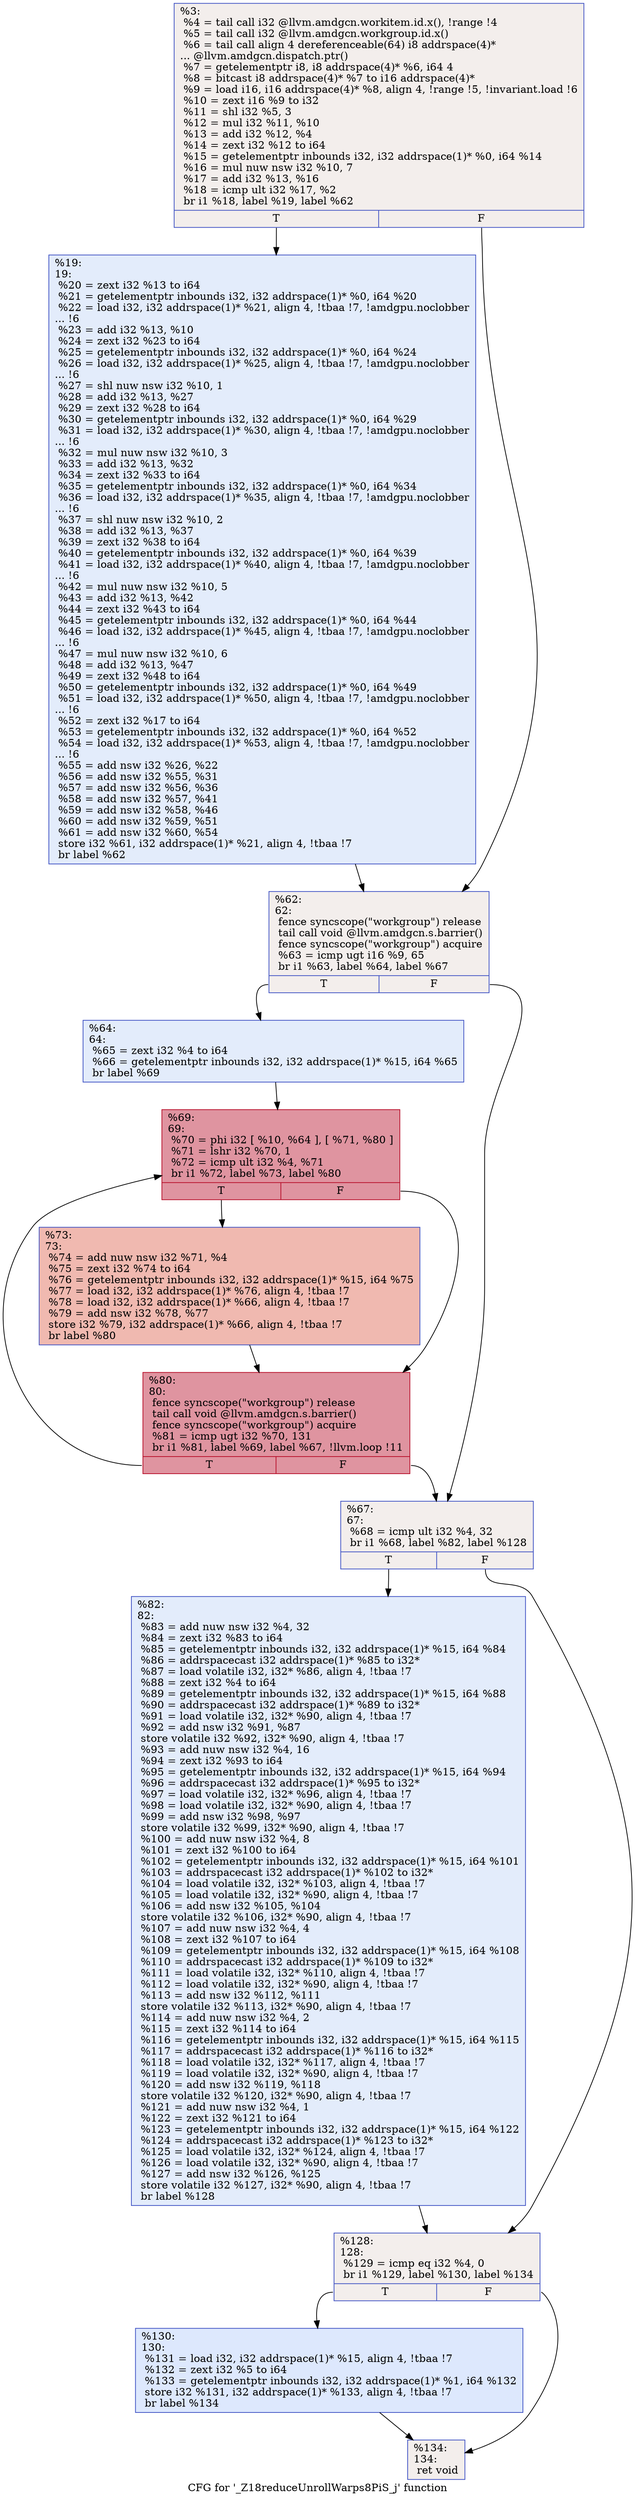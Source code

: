 digraph "CFG for '_Z18reduceUnrollWarps8PiS_j' function" {
	label="CFG for '_Z18reduceUnrollWarps8PiS_j' function";

	Node0x63cf8c0 [shape=record,color="#3d50c3ff", style=filled, fillcolor="#e3d9d370",label="{%3:\l  %4 = tail call i32 @llvm.amdgcn.workitem.id.x(), !range !4\l  %5 = tail call i32 @llvm.amdgcn.workgroup.id.x()\l  %6 = tail call align 4 dereferenceable(64) i8 addrspace(4)*\l... @llvm.amdgcn.dispatch.ptr()\l  %7 = getelementptr i8, i8 addrspace(4)* %6, i64 4\l  %8 = bitcast i8 addrspace(4)* %7 to i16 addrspace(4)*\l  %9 = load i16, i16 addrspace(4)* %8, align 4, !range !5, !invariant.load !6\l  %10 = zext i16 %9 to i32\l  %11 = shl i32 %5, 3\l  %12 = mul i32 %11, %10\l  %13 = add i32 %12, %4\l  %14 = zext i32 %12 to i64\l  %15 = getelementptr inbounds i32, i32 addrspace(1)* %0, i64 %14\l  %16 = mul nuw nsw i32 %10, 7\l  %17 = add i32 %13, %16\l  %18 = icmp ult i32 %17, %2\l  br i1 %18, label %19, label %62\l|{<s0>T|<s1>F}}"];
	Node0x63cf8c0:s0 -> Node0x63d0620;
	Node0x63cf8c0:s1 -> Node0x63d1b90;
	Node0x63d0620 [shape=record,color="#3d50c3ff", style=filled, fillcolor="#bfd3f670",label="{%19:\l19:                                               \l  %20 = zext i32 %13 to i64\l  %21 = getelementptr inbounds i32, i32 addrspace(1)* %0, i64 %20\l  %22 = load i32, i32 addrspace(1)* %21, align 4, !tbaa !7, !amdgpu.noclobber\l... !6\l  %23 = add i32 %13, %10\l  %24 = zext i32 %23 to i64\l  %25 = getelementptr inbounds i32, i32 addrspace(1)* %0, i64 %24\l  %26 = load i32, i32 addrspace(1)* %25, align 4, !tbaa !7, !amdgpu.noclobber\l... !6\l  %27 = shl nuw nsw i32 %10, 1\l  %28 = add i32 %13, %27\l  %29 = zext i32 %28 to i64\l  %30 = getelementptr inbounds i32, i32 addrspace(1)* %0, i64 %29\l  %31 = load i32, i32 addrspace(1)* %30, align 4, !tbaa !7, !amdgpu.noclobber\l... !6\l  %32 = mul nuw nsw i32 %10, 3\l  %33 = add i32 %13, %32\l  %34 = zext i32 %33 to i64\l  %35 = getelementptr inbounds i32, i32 addrspace(1)* %0, i64 %34\l  %36 = load i32, i32 addrspace(1)* %35, align 4, !tbaa !7, !amdgpu.noclobber\l... !6\l  %37 = shl nuw nsw i32 %10, 2\l  %38 = add i32 %13, %37\l  %39 = zext i32 %38 to i64\l  %40 = getelementptr inbounds i32, i32 addrspace(1)* %0, i64 %39\l  %41 = load i32, i32 addrspace(1)* %40, align 4, !tbaa !7, !amdgpu.noclobber\l... !6\l  %42 = mul nuw nsw i32 %10, 5\l  %43 = add i32 %13, %42\l  %44 = zext i32 %43 to i64\l  %45 = getelementptr inbounds i32, i32 addrspace(1)* %0, i64 %44\l  %46 = load i32, i32 addrspace(1)* %45, align 4, !tbaa !7, !amdgpu.noclobber\l... !6\l  %47 = mul nuw nsw i32 %10, 6\l  %48 = add i32 %13, %47\l  %49 = zext i32 %48 to i64\l  %50 = getelementptr inbounds i32, i32 addrspace(1)* %0, i64 %49\l  %51 = load i32, i32 addrspace(1)* %50, align 4, !tbaa !7, !amdgpu.noclobber\l... !6\l  %52 = zext i32 %17 to i64\l  %53 = getelementptr inbounds i32, i32 addrspace(1)* %0, i64 %52\l  %54 = load i32, i32 addrspace(1)* %53, align 4, !tbaa !7, !amdgpu.noclobber\l... !6\l  %55 = add nsw i32 %26, %22\l  %56 = add nsw i32 %55, %31\l  %57 = add nsw i32 %56, %36\l  %58 = add nsw i32 %57, %41\l  %59 = add nsw i32 %58, %46\l  %60 = add nsw i32 %59, %51\l  %61 = add nsw i32 %60, %54\l  store i32 %61, i32 addrspace(1)* %21, align 4, !tbaa !7\l  br label %62\l}"];
	Node0x63d0620 -> Node0x63d1b90;
	Node0x63d1b90 [shape=record,color="#3d50c3ff", style=filled, fillcolor="#e3d9d370",label="{%62:\l62:                                               \l  fence syncscope(\"workgroup\") release\l  tail call void @llvm.amdgcn.s.barrier()\l  fence syncscope(\"workgroup\") acquire\l  %63 = icmp ugt i16 %9, 65\l  br i1 %63, label %64, label %67\l|{<s0>T|<s1>F}}"];
	Node0x63d1b90:s0 -> Node0x63d4870;
	Node0x63d1b90:s1 -> Node0x63d4900;
	Node0x63d4870 [shape=record,color="#3d50c3ff", style=filled, fillcolor="#bfd3f670",label="{%64:\l64:                                               \l  %65 = zext i32 %4 to i64\l  %66 = getelementptr inbounds i32, i32 addrspace(1)* %15, i64 %65\l  br label %69\l}"];
	Node0x63d4870 -> Node0x63d3320;
	Node0x63d4900 [shape=record,color="#3d50c3ff", style=filled, fillcolor="#e3d9d370",label="{%67:\l67:                                               \l  %68 = icmp ult i32 %4, 32\l  br i1 %68, label %82, label %128\l|{<s0>T|<s1>F}}"];
	Node0x63d4900:s0 -> Node0x63d4ee0;
	Node0x63d4900:s1 -> Node0x63d4f30;
	Node0x63d3320 [shape=record,color="#b70d28ff", style=filled, fillcolor="#b70d2870",label="{%69:\l69:                                               \l  %70 = phi i32 [ %10, %64 ], [ %71, %80 ]\l  %71 = lshr i32 %70, 1\l  %72 = icmp ult i32 %4, %71\l  br i1 %72, label %73, label %80\l|{<s0>T|<s1>F}}"];
	Node0x63d3320:s0 -> Node0x63d5300;
	Node0x63d3320:s1 -> Node0x63d50a0;
	Node0x63d5300 [shape=record,color="#3d50c3ff", style=filled, fillcolor="#de614d70",label="{%73:\l73:                                               \l  %74 = add nuw nsw i32 %71, %4\l  %75 = zext i32 %74 to i64\l  %76 = getelementptr inbounds i32, i32 addrspace(1)* %15, i64 %75\l  %77 = load i32, i32 addrspace(1)* %76, align 4, !tbaa !7\l  %78 = load i32, i32 addrspace(1)* %66, align 4, !tbaa !7\l  %79 = add nsw i32 %78, %77\l  store i32 %79, i32 addrspace(1)* %66, align 4, !tbaa !7\l  br label %80\l}"];
	Node0x63d5300 -> Node0x63d50a0;
	Node0x63d50a0 [shape=record,color="#b70d28ff", style=filled, fillcolor="#b70d2870",label="{%80:\l80:                                               \l  fence syncscope(\"workgroup\") release\l  tail call void @llvm.amdgcn.s.barrier()\l  fence syncscope(\"workgroup\") acquire\l  %81 = icmp ugt i32 %70, 131\l  br i1 %81, label %69, label %67, !llvm.loop !11\l|{<s0>T|<s1>F}}"];
	Node0x63d50a0:s0 -> Node0x63d3320;
	Node0x63d50a0:s1 -> Node0x63d4900;
	Node0x63d4ee0 [shape=record,color="#3d50c3ff", style=filled, fillcolor="#bfd3f670",label="{%82:\l82:                                               \l  %83 = add nuw nsw i32 %4, 32\l  %84 = zext i32 %83 to i64\l  %85 = getelementptr inbounds i32, i32 addrspace(1)* %15, i64 %84\l  %86 = addrspacecast i32 addrspace(1)* %85 to i32*\l  %87 = load volatile i32, i32* %86, align 4, !tbaa !7\l  %88 = zext i32 %4 to i64\l  %89 = getelementptr inbounds i32, i32 addrspace(1)* %15, i64 %88\l  %90 = addrspacecast i32 addrspace(1)* %89 to i32*\l  %91 = load volatile i32, i32* %90, align 4, !tbaa !7\l  %92 = add nsw i32 %91, %87\l  store volatile i32 %92, i32* %90, align 4, !tbaa !7\l  %93 = add nuw nsw i32 %4, 16\l  %94 = zext i32 %93 to i64\l  %95 = getelementptr inbounds i32, i32 addrspace(1)* %15, i64 %94\l  %96 = addrspacecast i32 addrspace(1)* %95 to i32*\l  %97 = load volatile i32, i32* %96, align 4, !tbaa !7\l  %98 = load volatile i32, i32* %90, align 4, !tbaa !7\l  %99 = add nsw i32 %98, %97\l  store volatile i32 %99, i32* %90, align 4, !tbaa !7\l  %100 = add nuw nsw i32 %4, 8\l  %101 = zext i32 %100 to i64\l  %102 = getelementptr inbounds i32, i32 addrspace(1)* %15, i64 %101\l  %103 = addrspacecast i32 addrspace(1)* %102 to i32*\l  %104 = load volatile i32, i32* %103, align 4, !tbaa !7\l  %105 = load volatile i32, i32* %90, align 4, !tbaa !7\l  %106 = add nsw i32 %105, %104\l  store volatile i32 %106, i32* %90, align 4, !tbaa !7\l  %107 = add nuw nsw i32 %4, 4\l  %108 = zext i32 %107 to i64\l  %109 = getelementptr inbounds i32, i32 addrspace(1)* %15, i64 %108\l  %110 = addrspacecast i32 addrspace(1)* %109 to i32*\l  %111 = load volatile i32, i32* %110, align 4, !tbaa !7\l  %112 = load volatile i32, i32* %90, align 4, !tbaa !7\l  %113 = add nsw i32 %112, %111\l  store volatile i32 %113, i32* %90, align 4, !tbaa !7\l  %114 = add nuw nsw i32 %4, 2\l  %115 = zext i32 %114 to i64\l  %116 = getelementptr inbounds i32, i32 addrspace(1)* %15, i64 %115\l  %117 = addrspacecast i32 addrspace(1)* %116 to i32*\l  %118 = load volatile i32, i32* %117, align 4, !tbaa !7\l  %119 = load volatile i32, i32* %90, align 4, !tbaa !7\l  %120 = add nsw i32 %119, %118\l  store volatile i32 %120, i32* %90, align 4, !tbaa !7\l  %121 = add nuw nsw i32 %4, 1\l  %122 = zext i32 %121 to i64\l  %123 = getelementptr inbounds i32, i32 addrspace(1)* %15, i64 %122\l  %124 = addrspacecast i32 addrspace(1)* %123 to i32*\l  %125 = load volatile i32, i32* %124, align 4, !tbaa !7\l  %126 = load volatile i32, i32* %90, align 4, !tbaa !7\l  %127 = add nsw i32 %126, %125\l  store volatile i32 %127, i32* %90, align 4, !tbaa !7\l  br label %128\l}"];
	Node0x63d4ee0 -> Node0x63d4f30;
	Node0x63d4f30 [shape=record,color="#3d50c3ff", style=filled, fillcolor="#e3d9d370",label="{%128:\l128:                                              \l  %129 = icmp eq i32 %4, 0\l  br i1 %129, label %130, label %134\l|{<s0>T|<s1>F}}"];
	Node0x63d4f30:s0 -> Node0x63d4ad0;
	Node0x63d4f30:s1 -> Node0x63d4b20;
	Node0x63d4ad0 [shape=record,color="#3d50c3ff", style=filled, fillcolor="#b2ccfb70",label="{%130:\l130:                                              \l  %131 = load i32, i32 addrspace(1)* %15, align 4, !tbaa !7\l  %132 = zext i32 %5 to i64\l  %133 = getelementptr inbounds i32, i32 addrspace(1)* %1, i64 %132\l  store i32 %131, i32 addrspace(1)* %133, align 4, !tbaa !7\l  br label %134\l}"];
	Node0x63d4ad0 -> Node0x63d4b20;
	Node0x63d4b20 [shape=record,color="#3d50c3ff", style=filled, fillcolor="#e3d9d370",label="{%134:\l134:                                              \l  ret void\l}"];
}
